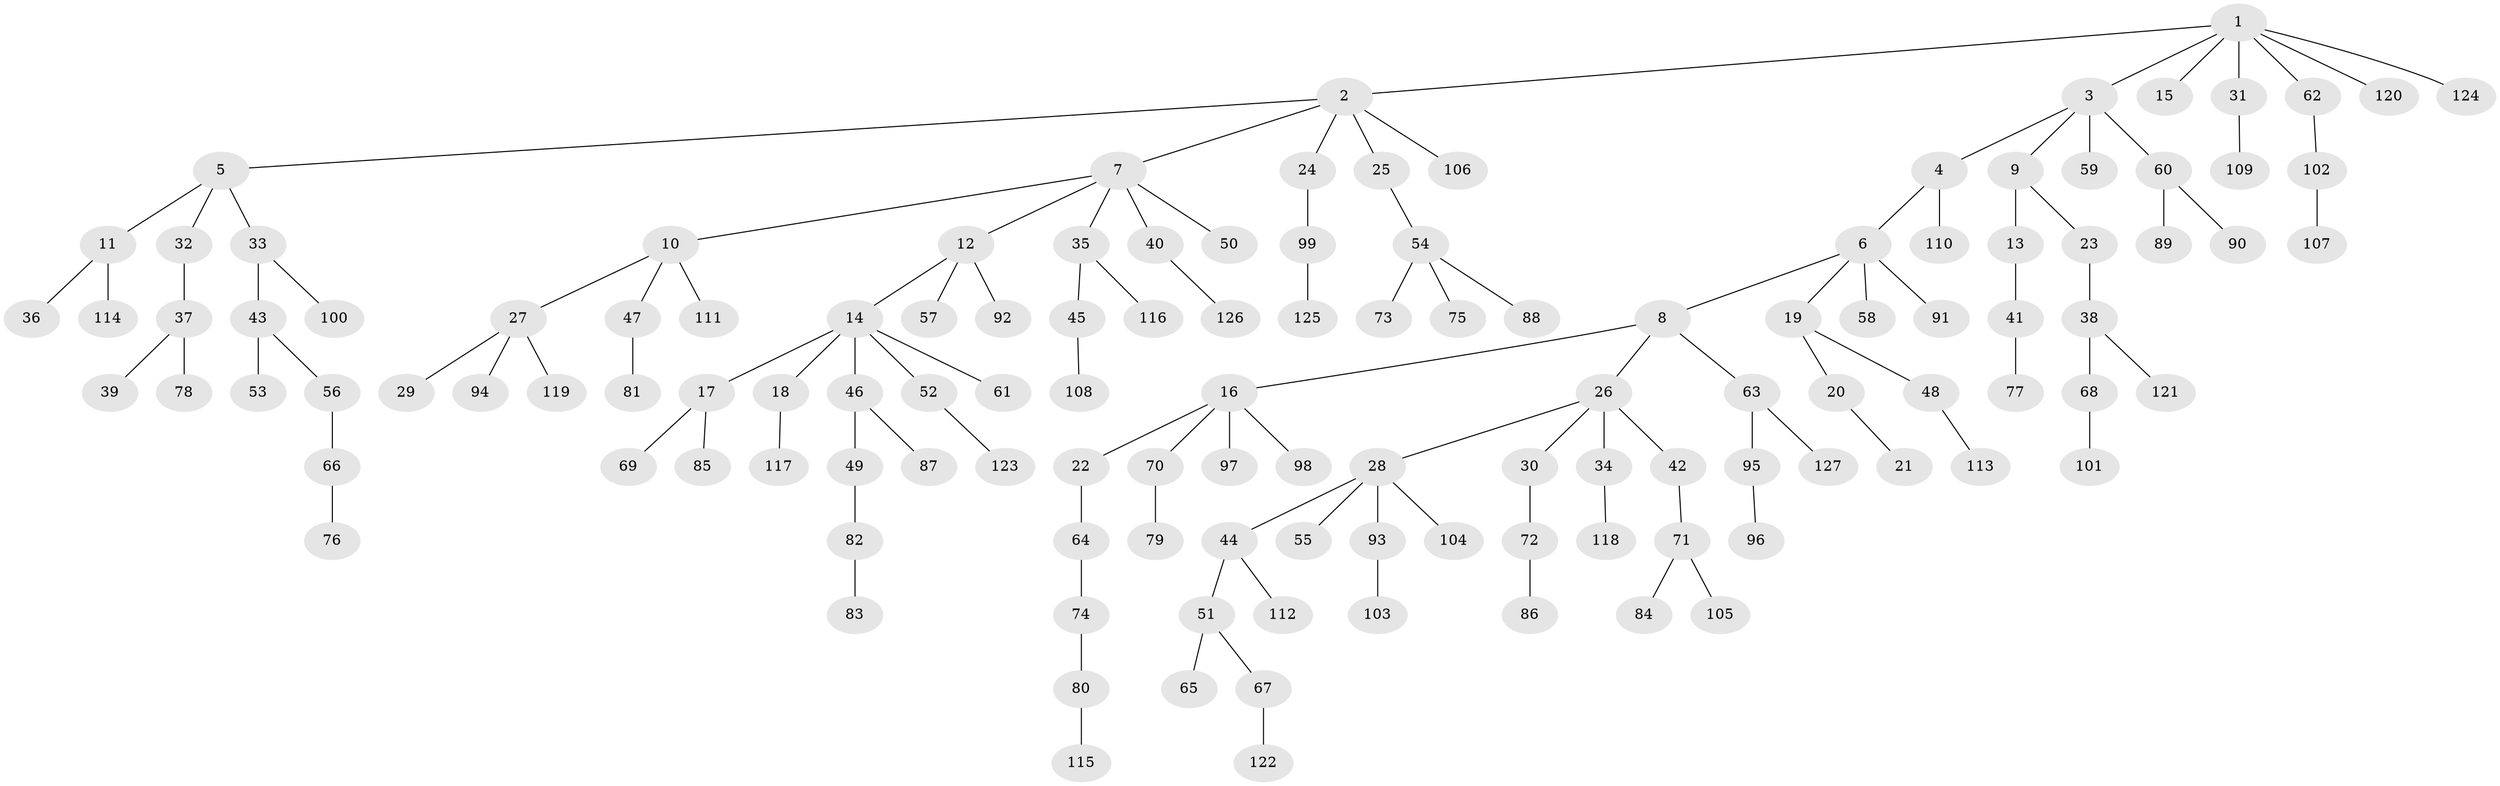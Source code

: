 // Generated by graph-tools (version 1.1) at 2025/15/03/09/25 04:15:25]
// undirected, 127 vertices, 126 edges
graph export_dot {
graph [start="1"]
  node [color=gray90,style=filled];
  1;
  2;
  3;
  4;
  5;
  6;
  7;
  8;
  9;
  10;
  11;
  12;
  13;
  14;
  15;
  16;
  17;
  18;
  19;
  20;
  21;
  22;
  23;
  24;
  25;
  26;
  27;
  28;
  29;
  30;
  31;
  32;
  33;
  34;
  35;
  36;
  37;
  38;
  39;
  40;
  41;
  42;
  43;
  44;
  45;
  46;
  47;
  48;
  49;
  50;
  51;
  52;
  53;
  54;
  55;
  56;
  57;
  58;
  59;
  60;
  61;
  62;
  63;
  64;
  65;
  66;
  67;
  68;
  69;
  70;
  71;
  72;
  73;
  74;
  75;
  76;
  77;
  78;
  79;
  80;
  81;
  82;
  83;
  84;
  85;
  86;
  87;
  88;
  89;
  90;
  91;
  92;
  93;
  94;
  95;
  96;
  97;
  98;
  99;
  100;
  101;
  102;
  103;
  104;
  105;
  106;
  107;
  108;
  109;
  110;
  111;
  112;
  113;
  114;
  115;
  116;
  117;
  118;
  119;
  120;
  121;
  122;
  123;
  124;
  125;
  126;
  127;
  1 -- 2;
  1 -- 3;
  1 -- 15;
  1 -- 31;
  1 -- 62;
  1 -- 120;
  1 -- 124;
  2 -- 5;
  2 -- 7;
  2 -- 24;
  2 -- 25;
  2 -- 106;
  3 -- 4;
  3 -- 9;
  3 -- 59;
  3 -- 60;
  4 -- 6;
  4 -- 110;
  5 -- 11;
  5 -- 32;
  5 -- 33;
  6 -- 8;
  6 -- 19;
  6 -- 58;
  6 -- 91;
  7 -- 10;
  7 -- 12;
  7 -- 35;
  7 -- 40;
  7 -- 50;
  8 -- 16;
  8 -- 26;
  8 -- 63;
  9 -- 13;
  9 -- 23;
  10 -- 27;
  10 -- 47;
  10 -- 111;
  11 -- 36;
  11 -- 114;
  12 -- 14;
  12 -- 57;
  12 -- 92;
  13 -- 41;
  14 -- 17;
  14 -- 18;
  14 -- 46;
  14 -- 52;
  14 -- 61;
  16 -- 22;
  16 -- 70;
  16 -- 97;
  16 -- 98;
  17 -- 69;
  17 -- 85;
  18 -- 117;
  19 -- 20;
  19 -- 48;
  20 -- 21;
  22 -- 64;
  23 -- 38;
  24 -- 99;
  25 -- 54;
  26 -- 28;
  26 -- 30;
  26 -- 34;
  26 -- 42;
  27 -- 29;
  27 -- 94;
  27 -- 119;
  28 -- 44;
  28 -- 55;
  28 -- 93;
  28 -- 104;
  30 -- 72;
  31 -- 109;
  32 -- 37;
  33 -- 43;
  33 -- 100;
  34 -- 118;
  35 -- 45;
  35 -- 116;
  37 -- 39;
  37 -- 78;
  38 -- 68;
  38 -- 121;
  40 -- 126;
  41 -- 77;
  42 -- 71;
  43 -- 53;
  43 -- 56;
  44 -- 51;
  44 -- 112;
  45 -- 108;
  46 -- 49;
  46 -- 87;
  47 -- 81;
  48 -- 113;
  49 -- 82;
  51 -- 65;
  51 -- 67;
  52 -- 123;
  54 -- 73;
  54 -- 75;
  54 -- 88;
  56 -- 66;
  60 -- 89;
  60 -- 90;
  62 -- 102;
  63 -- 95;
  63 -- 127;
  64 -- 74;
  66 -- 76;
  67 -- 122;
  68 -- 101;
  70 -- 79;
  71 -- 84;
  71 -- 105;
  72 -- 86;
  74 -- 80;
  80 -- 115;
  82 -- 83;
  93 -- 103;
  95 -- 96;
  99 -- 125;
  102 -- 107;
}
